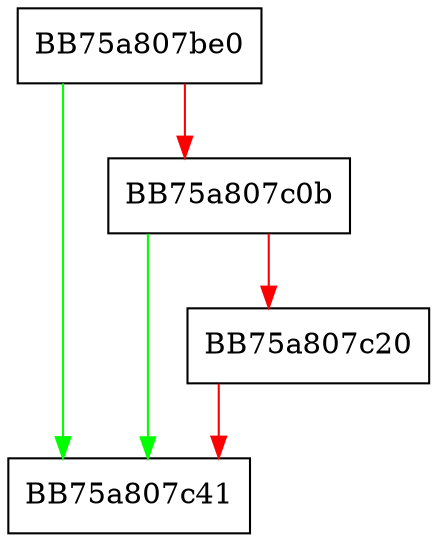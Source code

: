 digraph strm_init_module {
  node [shape="box"];
  graph [splines=ortho];
  BB75a807be0 -> BB75a807c41 [color="green"];
  BB75a807be0 -> BB75a807c0b [color="red"];
  BB75a807c0b -> BB75a807c41 [color="green"];
  BB75a807c0b -> BB75a807c20 [color="red"];
  BB75a807c20 -> BB75a807c41 [color="red"];
}